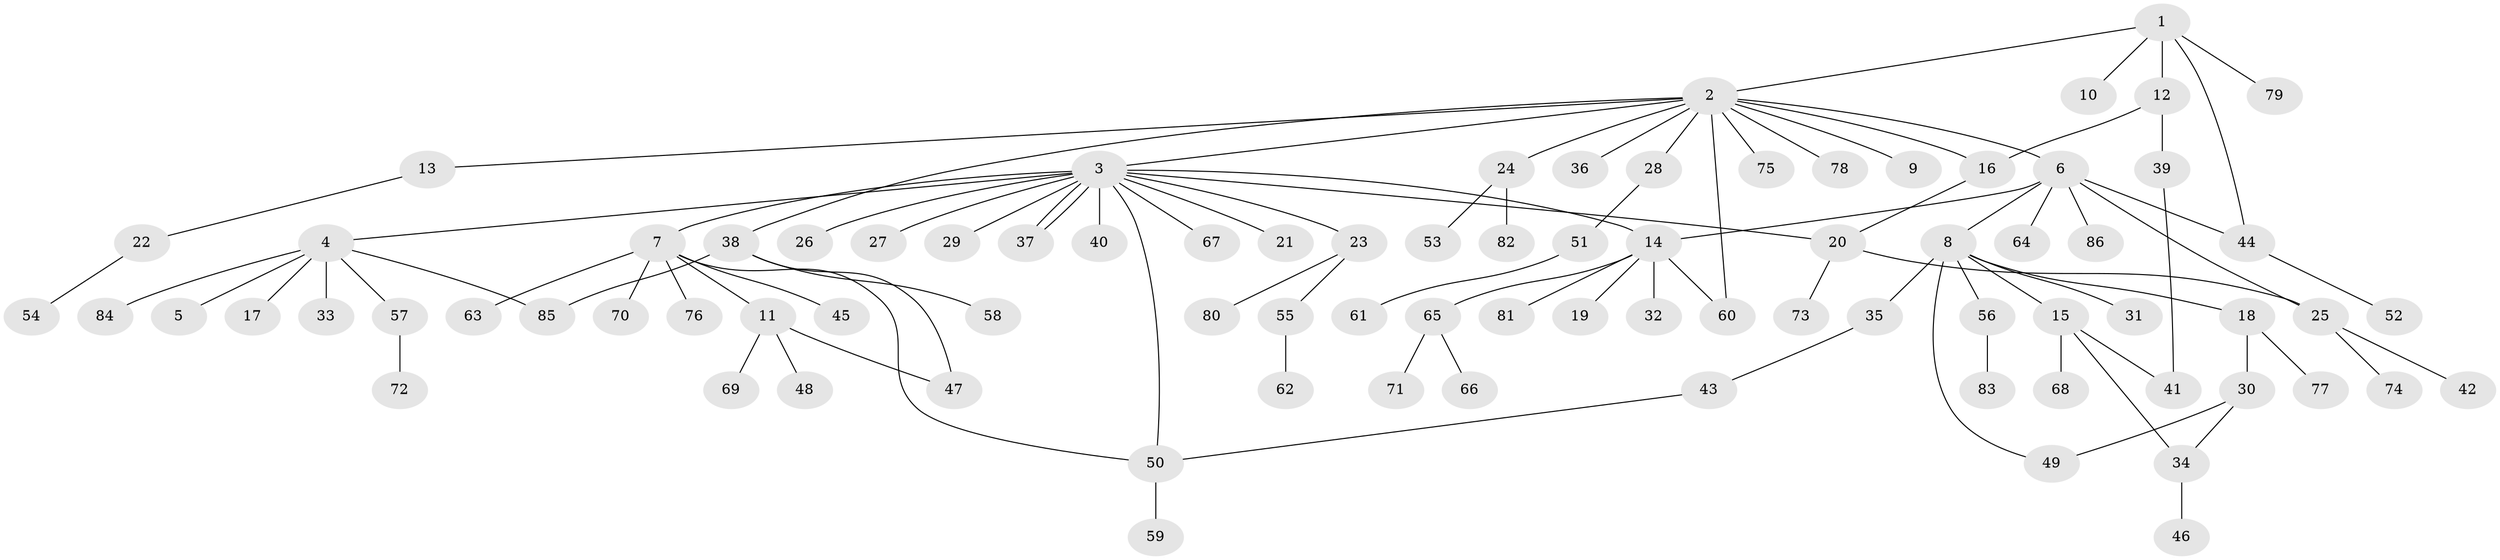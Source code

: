 // Generated by graph-tools (version 1.1) at 2025/26/03/09/25 03:26:04]
// undirected, 86 vertices, 99 edges
graph export_dot {
graph [start="1"]
  node [color=gray90,style=filled];
  1;
  2;
  3;
  4;
  5;
  6;
  7;
  8;
  9;
  10;
  11;
  12;
  13;
  14;
  15;
  16;
  17;
  18;
  19;
  20;
  21;
  22;
  23;
  24;
  25;
  26;
  27;
  28;
  29;
  30;
  31;
  32;
  33;
  34;
  35;
  36;
  37;
  38;
  39;
  40;
  41;
  42;
  43;
  44;
  45;
  46;
  47;
  48;
  49;
  50;
  51;
  52;
  53;
  54;
  55;
  56;
  57;
  58;
  59;
  60;
  61;
  62;
  63;
  64;
  65;
  66;
  67;
  68;
  69;
  70;
  71;
  72;
  73;
  74;
  75;
  76;
  77;
  78;
  79;
  80;
  81;
  82;
  83;
  84;
  85;
  86;
  1 -- 2;
  1 -- 10;
  1 -- 12;
  1 -- 44;
  1 -- 79;
  2 -- 3;
  2 -- 6;
  2 -- 9;
  2 -- 13;
  2 -- 16;
  2 -- 24;
  2 -- 28;
  2 -- 36;
  2 -- 38;
  2 -- 60;
  2 -- 75;
  2 -- 78;
  3 -- 4;
  3 -- 7;
  3 -- 14;
  3 -- 20;
  3 -- 21;
  3 -- 23;
  3 -- 26;
  3 -- 27;
  3 -- 29;
  3 -- 37;
  3 -- 37;
  3 -- 40;
  3 -- 50;
  3 -- 67;
  4 -- 5;
  4 -- 17;
  4 -- 33;
  4 -- 57;
  4 -- 84;
  4 -- 85;
  6 -- 8;
  6 -- 14;
  6 -- 25;
  6 -- 44;
  6 -- 64;
  6 -- 86;
  7 -- 11;
  7 -- 45;
  7 -- 50;
  7 -- 63;
  7 -- 70;
  7 -- 76;
  8 -- 15;
  8 -- 18;
  8 -- 31;
  8 -- 35;
  8 -- 49;
  8 -- 56;
  11 -- 47;
  11 -- 48;
  11 -- 69;
  12 -- 16;
  12 -- 39;
  13 -- 22;
  14 -- 19;
  14 -- 32;
  14 -- 60;
  14 -- 65;
  14 -- 81;
  15 -- 34;
  15 -- 41;
  15 -- 68;
  16 -- 20;
  18 -- 30;
  18 -- 77;
  20 -- 25;
  20 -- 73;
  22 -- 54;
  23 -- 55;
  23 -- 80;
  24 -- 53;
  24 -- 82;
  25 -- 42;
  25 -- 74;
  28 -- 51;
  30 -- 34;
  30 -- 49;
  34 -- 46;
  35 -- 43;
  38 -- 47;
  38 -- 58;
  38 -- 85;
  39 -- 41;
  43 -- 50;
  44 -- 52;
  50 -- 59;
  51 -- 61;
  55 -- 62;
  56 -- 83;
  57 -- 72;
  65 -- 66;
  65 -- 71;
}
